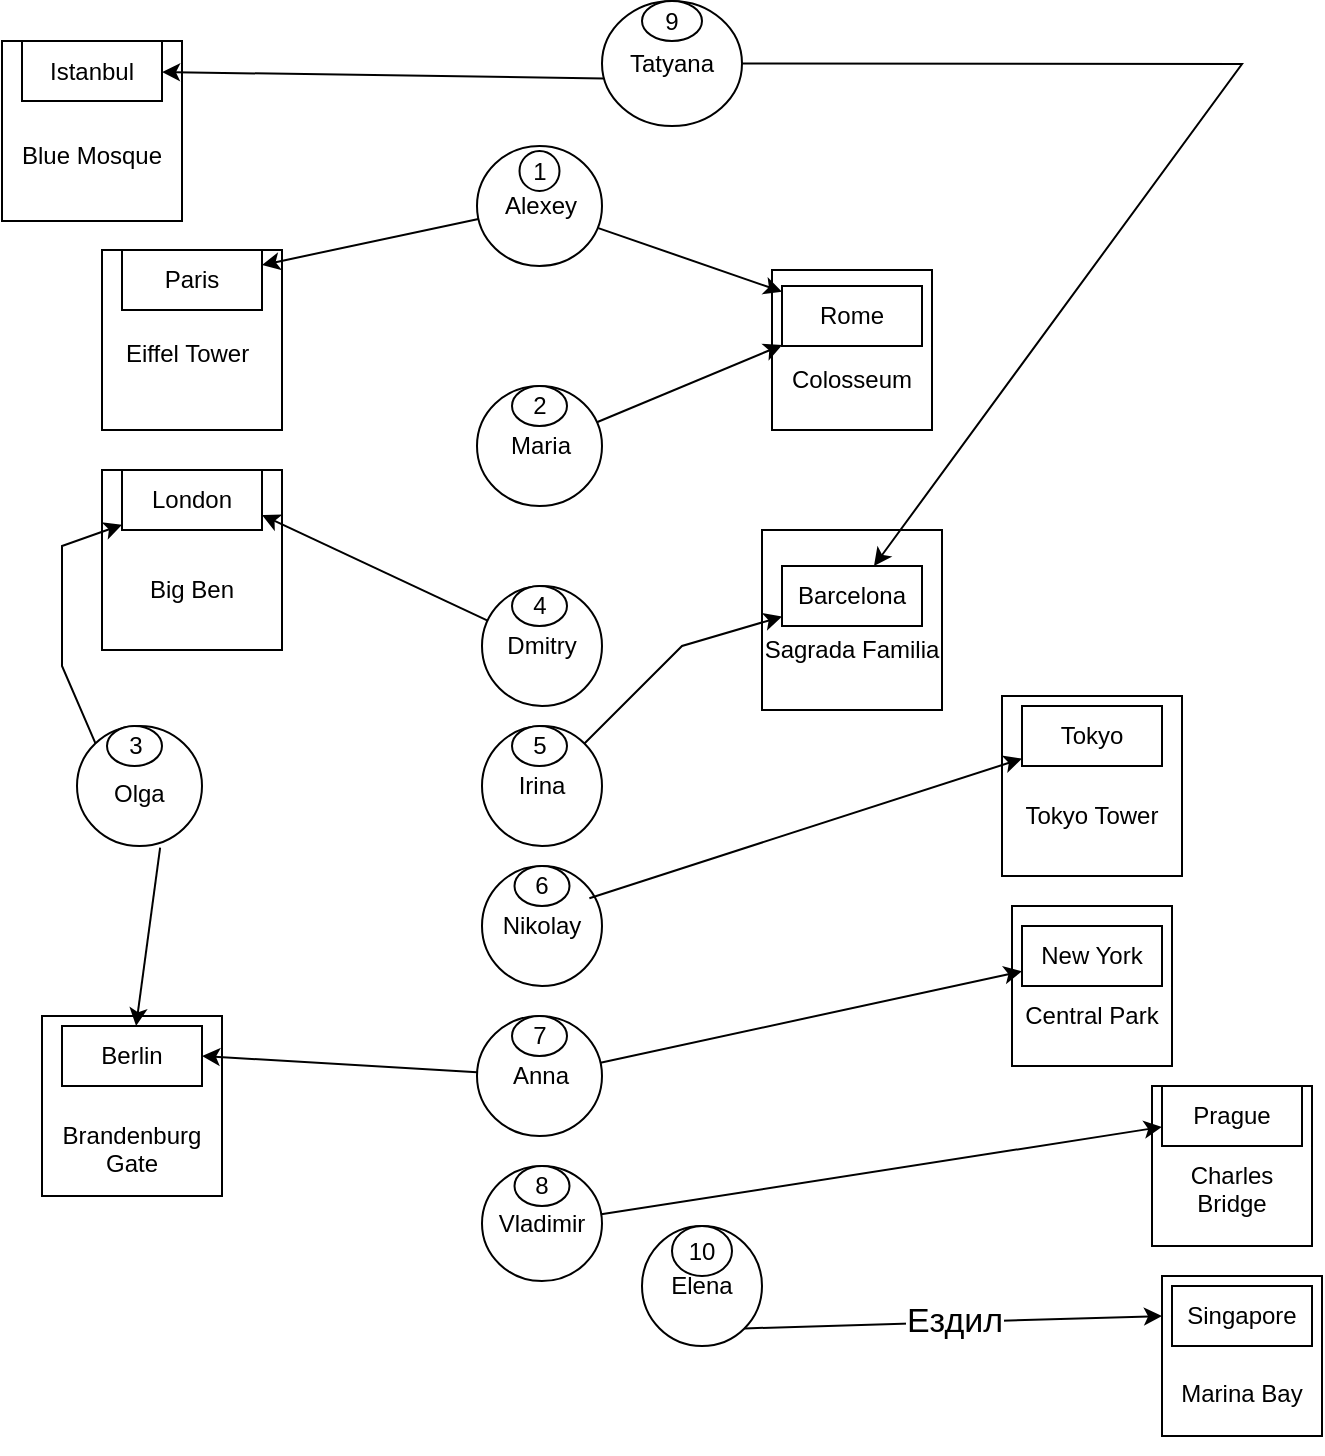 <mxfile version="27.0.3" pages="3">
  <diagram name="Page-1" id="YjDvltkIXQFisy3OW6C6">
    <mxGraphModel grid="1" page="1" gridSize="10" guides="1" tooltips="1" connect="1" arrows="1" fold="1" pageScale="1" pageWidth="850" pageHeight="1100" math="0" shadow="0">
      <root>
        <mxCell id="0" />
        <mxCell id="1" parent="0" />
        <mxCell id="npvgw_-VCAI4hvrCgNEz-1" value="Alexey" style="ellipse;whiteSpace=wrap;html=1;" vertex="1" parent="1">
          <mxGeometry x="-32.5" y="20" width="62.5" height="60" as="geometry" />
        </mxCell>
        <mxCell id="npvgw_-VCAI4hvrCgNEz-6" value="1" style="ellipse;whiteSpace=wrap;html=1;" vertex="1" parent="1">
          <mxGeometry x="-11.25" y="22.5" width="20" height="20" as="geometry" />
        </mxCell>
        <mxCell id="JZPgeJ5lTztICzUdU8bW-1" value="Maria" style="ellipse;whiteSpace=wrap;html=1;" vertex="1" parent="1">
          <mxGeometry x="-32.5" y="140" width="62.5" height="60" as="geometry" />
        </mxCell>
        <mxCell id="JZPgeJ5lTztICzUdU8bW-2" value="" style="ellipse;whiteSpace=wrap;html=1;" vertex="1" parent="1">
          <mxGeometry x="-232.5" y="310" width="62.5" height="60" as="geometry" />
        </mxCell>
        <mxCell id="JZPgeJ5lTztICzUdU8bW-3" value="Dmitry" style="ellipse;whiteSpace=wrap;html=1;" vertex="1" parent="1">
          <mxGeometry x="-30" y="240" width="60" height="60" as="geometry" />
        </mxCell>
        <mxCell id="JZPgeJ5lTztICzUdU8bW-4" value="Irina" style="ellipse;whiteSpace=wrap;html=1;" vertex="1" parent="1">
          <mxGeometry x="-30" y="310" width="60" height="60" as="geometry" />
        </mxCell>
        <mxCell id="JZPgeJ5lTztICzUdU8bW-9" value="Elena" style="ellipse;whiteSpace=wrap;html=1;" vertex="1" parent="1">
          <mxGeometry x="50" y="560" width="60" height="60" as="geometry" />
        </mxCell>
        <mxCell id="JZPgeJ5lTztICzUdU8bW-11" value="Vladimir" style="ellipse;whiteSpace=wrap;html=1;" vertex="1" parent="1">
          <mxGeometry x="-30" y="530" width="60" height="57.5" as="geometry" />
        </mxCell>
        <mxCell id="JZPgeJ5lTztICzUdU8bW-12" value="Anna" style="ellipse;whiteSpace=wrap;html=1;" vertex="1" parent="1">
          <mxGeometry x="-32.5" y="455" width="62.5" height="60" as="geometry" />
        </mxCell>
        <mxCell id="JZPgeJ5lTztICzUdU8bW-13" value="Nikolay" style="ellipse;whiteSpace=wrap;html=1;" vertex="1" parent="1">
          <mxGeometry x="-30" y="380" width="60" height="60" as="geometry" />
        </mxCell>
        <mxCell id="JZPgeJ5lTztICzUdU8bW-15" value="2" style="ellipse;whiteSpace=wrap;html=1;" vertex="1" parent="1">
          <mxGeometry x="-15" y="140" width="27.5" height="20" as="geometry" />
        </mxCell>
        <mxCell id="JZPgeJ5lTztICzUdU8bW-16" value="6" style="ellipse;whiteSpace=wrap;html=1;" vertex="1" parent="1">
          <mxGeometry x="-13.75" y="380" width="27.5" height="20" as="geometry" />
        </mxCell>
        <mxCell id="JZPgeJ5lTztICzUdU8bW-17" value="5" style="ellipse;whiteSpace=wrap;html=1;" vertex="1" parent="1">
          <mxGeometry x="-15" y="310" width="27.5" height="20" as="geometry" />
        </mxCell>
        <mxCell id="JZPgeJ5lTztICzUdU8bW-18" value="4" style="ellipse;whiteSpace=wrap;html=1;" vertex="1" parent="1">
          <mxGeometry x="-15" y="240" width="27.5" height="20" as="geometry" />
        </mxCell>
        <mxCell id="JZPgeJ5lTztICzUdU8bW-19" value="3" style="ellipse;whiteSpace=wrap;html=1;" vertex="1" parent="1">
          <mxGeometry x="-217.5" y="310" width="27.5" height="20" as="geometry" />
        </mxCell>
        <mxCell id="JZPgeJ5lTztICzUdU8bW-20" value="10" style="ellipse;whiteSpace=wrap;html=1;" vertex="1" parent="1">
          <mxGeometry x="65" y="560" width="30" height="25" as="geometry" />
        </mxCell>
        <mxCell id="JZPgeJ5lTztICzUdU8bW-22" value="8" style="ellipse;whiteSpace=wrap;html=1;" vertex="1" parent="1">
          <mxGeometry x="-13.75" y="530" width="27.5" height="20" as="geometry" />
        </mxCell>
        <mxCell id="JZPgeJ5lTztICzUdU8bW-23" value="7" style="ellipse;whiteSpace=wrap;html=1;" vertex="1" parent="1">
          <mxGeometry x="-15" y="455" width="27.5" height="20" as="geometry" />
        </mxCell>
        <mxCell id="JZPgeJ5lTztICzUdU8bW-25" value="Olga" style="text;whiteSpace=wrap;" vertex="1" parent="1">
          <mxGeometry x="-216" y="330" width="60" height="40" as="geometry" />
        </mxCell>
        <mxCell id="JZPgeJ5lTztICzUdU8bW-26" value="" style="whiteSpace=wrap;html=1;aspect=fixed;" vertex="1" parent="1">
          <mxGeometry x="-220" y="72" width="90" height="90" as="geometry" />
        </mxCell>
        <mxCell id="JZPgeJ5lTztICzUdU8bW-27" value="&lt;br&gt;&lt;br&gt;&lt;div&gt;&lt;br&gt;&lt;/div&gt;&lt;div&gt;Tokyo Tower&lt;br&gt;&lt;br&gt;&lt;/div&gt;" style="whiteSpace=wrap;html=1;aspect=fixed;" vertex="1" parent="1">
          <mxGeometry x="230" y="295" width="90" height="90" as="geometry" />
        </mxCell>
        <mxCell id="JZPgeJ5lTztICzUdU8bW-28" value="&lt;br&gt;&lt;br&gt;&lt;div&gt;&lt;br&gt;&lt;/div&gt;&lt;div&gt;Central Park&lt;br&gt;&lt;br&gt;&lt;/div&gt;" style="whiteSpace=wrap;html=1;aspect=fixed;" vertex="1" parent="1">
          <mxGeometry x="235" y="400" width="80" height="80" as="geometry" />
        </mxCell>
        <mxCell id="JZPgeJ5lTztICzUdU8bW-29" value="&lt;div&gt;&lt;br&gt;&lt;/div&gt;&lt;div&gt;&lt;br&gt;&lt;/div&gt;Colosseum" style="whiteSpace=wrap;html=1;aspect=fixed;" vertex="1" parent="1">
          <mxGeometry x="115" y="82" width="80" height="80" as="geometry" />
        </mxCell>
        <mxCell id="JZPgeJ5lTztICzUdU8bW-30" value="&lt;br&gt;&lt;table&gt;&lt;tbody&gt;&lt;tr&gt;&lt;td data-end=&quot;1013&quot; data-start=&quot;988&quot; data-col-size=&quot;sm&quot;&gt;&lt;br&gt;&lt;br&gt;Charles Bridge&lt;/td&gt;&lt;/tr&gt;&lt;/tbody&gt;&lt;/table&gt;&lt;table&gt;&lt;tbody&gt;&lt;tr&gt;&lt;td data-end=&quot;1038&quot; data-start=&quot;1013&quot; data-col-size=&quot;sm&quot;&gt;&lt;/td&gt;&lt;/tr&gt;&lt;/tbody&gt;&lt;/table&gt;&lt;div&gt;&lt;br&gt;&lt;/div&gt;" style="whiteSpace=wrap;html=1;aspect=fixed;" vertex="1" parent="1">
          <mxGeometry x="305" y="490" width="80" height="80" as="geometry" />
        </mxCell>
        <mxCell id="JZPgeJ5lTztICzUdU8bW-31" value="&lt;div&gt;&lt;br&gt;&lt;/div&gt;&lt;div&gt;&lt;br&gt;&lt;/div&gt;&lt;div&gt;&lt;br&gt;&lt;/div&gt;Brandenburg Gate" style="whiteSpace=wrap;html=1;aspect=fixed;" vertex="1" parent="1">
          <mxGeometry x="-250" y="455" width="90" height="90" as="geometry" />
        </mxCell>
        <mxCell id="JZPgeJ5lTztICzUdU8bW-32" value="&lt;br&gt;&lt;table&gt;&lt;tbody&gt;&lt;tr&gt;&lt;td data-end=&quot;1109&quot; data-start=&quot;1084&quot; data-col-size=&quot;sm&quot;&gt;&lt;br&gt;&lt;br&gt;Blue Mosque&lt;/td&gt;&lt;/tr&gt;&lt;/tbody&gt;&lt;/table&gt;&lt;table&gt;&lt;tbody&gt;&lt;tr&gt;&lt;td data-end=&quot;1134&quot; data-start=&quot;1109&quot; data-col-size=&quot;sm&quot;&gt;&lt;/td&gt;&lt;/tr&gt;&lt;/tbody&gt;&lt;/table&gt;&lt;div&gt;&lt;br&gt;&lt;/div&gt;" style="whiteSpace=wrap;html=1;aspect=fixed;" vertex="1" parent="1">
          <mxGeometry x="-270" y="-32.5" width="90" height="90" as="geometry" />
        </mxCell>
        <mxCell id="JZPgeJ5lTztICzUdU8bW-33" value="&lt;div&gt;&lt;br&gt;&lt;/div&gt;&lt;div&gt;&lt;span style=&quot;background-color: transparent; color: light-dark(rgb(0, 0, 0), rgb(255, 255, 255));&quot;&gt;&lt;br&gt;&lt;/span&gt;&lt;/div&gt;&lt;div&gt;&lt;span style=&quot;background-color: transparent; color: light-dark(rgb(0, 0, 0), rgb(255, 255, 255));&quot;&gt;Big Ben&lt;/span&gt;&lt;/div&gt;" style="whiteSpace=wrap;html=1;aspect=fixed;" vertex="1" parent="1">
          <mxGeometry x="-220" y="182" width="90" height="90" as="geometry" />
        </mxCell>
        <mxCell id="JZPgeJ5lTztICzUdU8bW-34" value="&lt;br&gt;&lt;table&gt;&lt;tbody&gt;&lt;tr&gt;&lt;td data-end=&quot;1205&quot; data-start=&quot;1180&quot; data-col-size=&quot;sm&quot;&gt;&lt;br&gt;&lt;br&gt;&lt;br&gt;Marina Bay&lt;/td&gt;&lt;/tr&gt;&lt;/tbody&gt;&lt;/table&gt;&lt;table&gt;&lt;tbody&gt;&lt;tr&gt;&lt;td data-end=&quot;1230&quot; data-start=&quot;1205&quot; data-col-size=&quot;sm&quot;&gt;&lt;/td&gt;&lt;/tr&gt;&lt;/tbody&gt;&lt;/table&gt;&lt;div&gt;&lt;br/&gt;&lt;/div&gt;" style="whiteSpace=wrap;html=1;aspect=fixed;" vertex="1" parent="1">
          <mxGeometry x="310" y="585" width="80" height="80" as="geometry" />
        </mxCell>
        <mxCell id="JZPgeJ5lTztICzUdU8bW-35" value="&lt;div&gt;&lt;br&gt;&lt;/div&gt;&lt;div&gt;&lt;br&gt;&lt;/div&gt;Sagrada Familia" style="whiteSpace=wrap;html=1;aspect=fixed;" vertex="1" parent="1">
          <mxGeometry x="110" y="212" width="90" height="90" as="geometry" />
        </mxCell>
        <mxCell id="JZPgeJ5lTztICzUdU8bW-38" value="Paris" style="rounded=0;whiteSpace=wrap;html=1;" vertex="1" parent="1">
          <mxGeometry x="-210" y="72" width="70" height="30" as="geometry" />
        </mxCell>
        <mxCell id="JZPgeJ5lTztICzUdU8bW-39" value="Singapore" style="rounded=0;whiteSpace=wrap;html=1;" vertex="1" parent="1">
          <mxGeometry x="315" y="590" width="70" height="30" as="geometry" />
        </mxCell>
        <mxCell id="JZPgeJ5lTztICzUdU8bW-40" value="Istanbul" style="rounded=0;whiteSpace=wrap;html=1;" vertex="1" parent="1">
          <mxGeometry x="-260" y="-32.5" width="70" height="30" as="geometry" />
        </mxCell>
        <mxCell id="JZPgeJ5lTztICzUdU8bW-41" value="Prague" style="rounded=0;whiteSpace=wrap;html=1;" vertex="1" parent="1">
          <mxGeometry x="310" y="490" width="70" height="30" as="geometry" />
        </mxCell>
        <mxCell id="JZPgeJ5lTztICzUdU8bW-42" value="New York" style="rounded=0;whiteSpace=wrap;html=1;" vertex="1" parent="1">
          <mxGeometry x="240" y="410" width="70" height="30" as="geometry" />
        </mxCell>
        <mxCell id="JZPgeJ5lTztICzUdU8bW-43" value="Tokyo" style="rounded=0;whiteSpace=wrap;html=1;" vertex="1" parent="1">
          <mxGeometry x="240" y="300" width="70" height="30" as="geometry" />
        </mxCell>
        <mxCell id="JZPgeJ5lTztICzUdU8bW-44" value="Barcelona" style="rounded=0;whiteSpace=wrap;html=1;" vertex="1" parent="1">
          <mxGeometry x="120" y="230" width="70" height="30" as="geometry" />
        </mxCell>
        <mxCell id="JZPgeJ5lTztICzUdU8bW-45" value="London" style="rounded=0;whiteSpace=wrap;html=1;" vertex="1" parent="1">
          <mxGeometry x="-210" y="182" width="70" height="30" as="geometry" />
        </mxCell>
        <mxCell id="JZPgeJ5lTztICzUdU8bW-46" value="Berlin" style="rounded=0;whiteSpace=wrap;html=1;" vertex="1" parent="1">
          <mxGeometry x="-240" y="460" width="70" height="30" as="geometry" />
        </mxCell>
        <mxCell id="JZPgeJ5lTztICzUdU8bW-47" value="Rome" style="rounded=0;whiteSpace=wrap;html=1;" vertex="1" parent="1">
          <mxGeometry x="120" y="90" width="70" height="30" as="geometry" />
        </mxCell>
        <mxCell id="JZPgeJ5lTztICzUdU8bW-48" value="Eiffel Tower" style="text;whiteSpace=wrap;" vertex="1" parent="1">
          <mxGeometry x="-210" y="110" width="100" height="40" as="geometry" />
        </mxCell>
        <mxCell id="JZPgeJ5lTztICzUdU8bW-49" value="" style="endArrow=classic;html=1;rounded=0;" edge="1" parent="1" source="npvgw_-VCAI4hvrCgNEz-1" target="JZPgeJ5lTztICzUdU8bW-38">
          <mxGeometry width="50" height="50" relative="1" as="geometry">
            <mxPoint x="400" y="320" as="sourcePoint" />
            <mxPoint x="450" y="270" as="targetPoint" />
          </mxGeometry>
        </mxCell>
        <mxCell id="JZPgeJ5lTztICzUdU8bW-50" value="" style="endArrow=classic;html=1;rounded=0;" edge="1" parent="1" source="JZPgeJ5lTztICzUdU8bW-1" target="JZPgeJ5lTztICzUdU8bW-47">
          <mxGeometry width="50" height="50" relative="1" as="geometry">
            <mxPoint x="400" y="320" as="sourcePoint" />
            <mxPoint x="450" y="270" as="targetPoint" />
          </mxGeometry>
        </mxCell>
        <mxCell id="JZPgeJ5lTztICzUdU8bW-51" value="" style="endArrow=classic;html=1;rounded=0;exitX=0.665;exitY=1.013;exitDx=0;exitDy=0;exitPerimeter=0;" edge="1" parent="1" source="JZPgeJ5lTztICzUdU8bW-2" target="JZPgeJ5lTztICzUdU8bW-46">
          <mxGeometry width="50" height="50" relative="1" as="geometry">
            <mxPoint x="400" y="320" as="sourcePoint" />
            <mxPoint x="450" y="270" as="targetPoint" />
          </mxGeometry>
        </mxCell>
        <mxCell id="JZPgeJ5lTztICzUdU8bW-52" value="" style="endArrow=classic;html=1;rounded=0;entryX=1;entryY=0.75;entryDx=0;entryDy=0;" edge="1" parent="1" source="JZPgeJ5lTztICzUdU8bW-3" target="JZPgeJ5lTztICzUdU8bW-45">
          <mxGeometry width="50" height="50" relative="1" as="geometry">
            <mxPoint x="400" y="220" as="sourcePoint" />
            <mxPoint x="-120" y="280" as="targetPoint" />
            <Array as="points" />
          </mxGeometry>
        </mxCell>
        <mxCell id="JZPgeJ5lTztICzUdU8bW-53" value="" style="endArrow=classic;html=1;rounded=0;" edge="1" parent="1" source="JZPgeJ5lTztICzUdU8bW-10" target="JZPgeJ5lTztICzUdU8bW-44">
          <mxGeometry width="50" height="50" relative="1" as="geometry">
            <mxPoint x="400" y="220" as="sourcePoint" />
            <mxPoint x="450" y="170" as="targetPoint" />
            <Array as="points">
              <mxPoint x="350" y="-21" />
            </Array>
          </mxGeometry>
        </mxCell>
        <mxCell id="JZPgeJ5lTztICzUdU8bW-54" value="" style="endArrow=classic;html=1;rounded=0;exitX=0.895;exitY=0.269;exitDx=0;exitDy=0;exitPerimeter=0;" edge="1" parent="1" source="JZPgeJ5lTztICzUdU8bW-13" target="JZPgeJ5lTztICzUdU8bW-43">
          <mxGeometry width="50" height="50" relative="1" as="geometry">
            <mxPoint x="400" y="300" as="sourcePoint" />
            <mxPoint x="450" y="250" as="targetPoint" />
          </mxGeometry>
        </mxCell>
        <mxCell id="JZPgeJ5lTztICzUdU8bW-55" value="" style="endArrow=classic;html=1;rounded=0;" edge="1" parent="1" source="JZPgeJ5lTztICzUdU8bW-12" target="JZPgeJ5lTztICzUdU8bW-42">
          <mxGeometry width="50" height="50" relative="1" as="geometry">
            <mxPoint x="400" y="300" as="sourcePoint" />
            <mxPoint x="450" y="250" as="targetPoint" />
          </mxGeometry>
        </mxCell>
        <mxCell id="JZPgeJ5lTztICzUdU8bW-56" value="" style="endArrow=classic;html=1;rounded=0;" edge="1" parent="1" source="JZPgeJ5lTztICzUdU8bW-11" target="JZPgeJ5lTztICzUdU8bW-41">
          <mxGeometry width="50" height="50" relative="1" as="geometry">
            <mxPoint x="400" y="300" as="sourcePoint" />
            <mxPoint x="450" y="250" as="targetPoint" />
          </mxGeometry>
        </mxCell>
        <mxCell id="JZPgeJ5lTztICzUdU8bW-57" value="" style="endArrow=classic;html=1;rounded=0;exitX=0.014;exitY=0.62;exitDx=0;exitDy=0;exitPerimeter=0;" edge="1" parent="1" source="JZPgeJ5lTztICzUdU8bW-10" target="JZPgeJ5lTztICzUdU8bW-40">
          <mxGeometry width="50" height="50" relative="1" as="geometry">
            <mxPoint x="123.75" y="-10" as="sourcePoint" />
            <mxPoint x="450" y="250" as="targetPoint" />
          </mxGeometry>
        </mxCell>
        <mxCell id="JZPgeJ5lTztICzUdU8bW-59" value="&lt;font style=&quot;font-size: 17px;&quot;&gt;Ездил&lt;/font&gt;" style="endArrow=classic;html=1;rounded=0;exitX=1;exitY=1;exitDx=0;exitDy=0;entryX=0;entryY=0.25;entryDx=0;entryDy=0;" edge="1" parent="1" source="JZPgeJ5lTztICzUdU8bW-9" target="JZPgeJ5lTztICzUdU8bW-34">
          <mxGeometry width="50" height="50" relative="1" as="geometry">
            <mxPoint x="400" y="300" as="sourcePoint" />
            <mxPoint x="450" y="250" as="targetPoint" />
          </mxGeometry>
        </mxCell>
        <mxCell id="JZPgeJ5lTztICzUdU8bW-60" value="" style="endArrow=classic;html=1;rounded=0;exitX=0.971;exitY=0.684;exitDx=0;exitDy=0;exitPerimeter=0;" edge="1" parent="1" source="npvgw_-VCAI4hvrCgNEz-1" target="JZPgeJ5lTztICzUdU8bW-47">
          <mxGeometry width="50" height="50" relative="1" as="geometry">
            <mxPoint x="400" y="300" as="sourcePoint" />
            <mxPoint x="450" y="250" as="targetPoint" />
          </mxGeometry>
        </mxCell>
        <mxCell id="JZPgeJ5lTztICzUdU8bW-62" value="" style="endArrow=classic;html=1;rounded=0;entryX=1;entryY=0.5;entryDx=0;entryDy=0;" edge="1" parent="1" source="JZPgeJ5lTztICzUdU8bW-12" target="JZPgeJ5lTztICzUdU8bW-46">
          <mxGeometry width="50" height="50" relative="1" as="geometry">
            <mxPoint x="400" y="300" as="sourcePoint" />
            <mxPoint x="450" y="250" as="targetPoint" />
          </mxGeometry>
        </mxCell>
        <mxCell id="JZPgeJ5lTztICzUdU8bW-66" value="" style="endArrow=classic;html=1;rounded=0;" edge="1" parent="1" source="JZPgeJ5lTztICzUdU8bW-4" target="JZPgeJ5lTztICzUdU8bW-44">
          <mxGeometry width="50" height="50" relative="1" as="geometry">
            <mxPoint x="29" y="333" as="sourcePoint" />
            <mxPoint x="610" y="193" as="targetPoint" />
            <Array as="points">
              <mxPoint x="70" y="270" />
            </Array>
          </mxGeometry>
        </mxCell>
        <mxCell id="JZPgeJ5lTztICzUdU8bW-10" value="Tatyana" style="ellipse;whiteSpace=wrap;html=1;" vertex="1" parent="1">
          <mxGeometry x="30" y="-52.5" width="70" height="62.5" as="geometry" />
        </mxCell>
        <mxCell id="JZPgeJ5lTztICzUdU8bW-71" value="9" style="ellipse;whiteSpace=wrap;html=1;" vertex="1" parent="1">
          <mxGeometry x="50" y="-52.5" width="30" height="20" as="geometry" />
        </mxCell>
        <mxCell id="JZPgeJ5lTztICzUdU8bW-80" value="" style="endArrow=classic;html=1;rounded=0;exitX=0;exitY=0;exitDx=0;exitDy=0;" edge="1" parent="1" source="JZPgeJ5lTztICzUdU8bW-2" target="JZPgeJ5lTztICzUdU8bW-45">
          <mxGeometry width="50" height="50" relative="1" as="geometry">
            <mxPoint x="260" y="360" as="sourcePoint" />
            <mxPoint x="310" y="310" as="targetPoint" />
            <Array as="points">
              <mxPoint x="-240" y="280" />
              <mxPoint x="-240" y="220" />
            </Array>
          </mxGeometry>
        </mxCell>
      </root>
    </mxGraphModel>
  </diagram>
  <diagram id="M0M_cz2K9RqMs2FWOYUO" name="Page-2">
    <mxGraphModel grid="1" page="1" gridSize="10" guides="1" tooltips="1" connect="1" arrows="1" fold="1" pageScale="1" pageWidth="850" pageHeight="1100" math="0" shadow="0">
      <root>
        <mxCell id="0" />
        <mxCell id="1" parent="0" />
        <mxCell id="4yb-reOuxq-kaRZ4_NC0-1" value="Alexey" style="ellipse;whiteSpace=wrap;html=1;" vertex="1" parent="1">
          <mxGeometry x="-32.5" y="20" width="62.5" height="60" as="geometry" />
        </mxCell>
        <mxCell id="hXa79QpN2mGD5HV2f6ut-1" value="Maria" style="ellipse;whiteSpace=wrap;html=1;" vertex="1" parent="1">
          <mxGeometry x="-32.5" y="110" width="62.5" height="60" as="geometry" />
        </mxCell>
        <mxCell id="9KRCWY5hca9qwSn7s8ik-1" value="Olga" style="ellipse;whiteSpace=wrap;html=1;" vertex="1" parent="1">
          <mxGeometry x="-31.25" y="200" width="62.5" height="60" as="geometry" />
        </mxCell>
        <mxCell id="pycQI5vbX-t0Y3N0XsJb-1" value="Dmitry" style="ellipse;whiteSpace=wrap;html=1;" vertex="1" parent="1">
          <mxGeometry x="310" y="20" width="60" height="60" as="geometry" />
        </mxCell>
        <mxCell id="gPOI0HnrSYJd1aBIEbJo-1" value="Irina" style="ellipse;whiteSpace=wrap;html=1;" vertex="1" parent="1">
          <mxGeometry x="-31.25" y="290" width="60" height="60" as="geometry" />
        </mxCell>
        <mxCell id="jloh1KleF4-HEDlTiNGa-1" value="Nikolay" style="ellipse;whiteSpace=wrap;html=1;" vertex="1" parent="1">
          <mxGeometry x="310" y="190" width="60" height="60" as="geometry" />
        </mxCell>
        <mxCell id="SN3cH42ky4RF8XQ6r1n9-1" value="Anna" style="ellipse;whiteSpace=wrap;html=1;" vertex="1" parent="1">
          <mxGeometry x="312.5" y="110" width="60" height="60" as="geometry" />
        </mxCell>
        <mxCell id="fMxS-Q1SGFMT8HAS6lMn-1" value="Vladimir" style="ellipse;whiteSpace=wrap;html=1;" vertex="1" parent="1">
          <mxGeometry x="310" y="292.5" width="60" height="57.5" as="geometry" />
        </mxCell>
        <mxCell id="ykgVz5rbuSVSKLM5_y5_-1" value="Tatyana" style="ellipse;whiteSpace=wrap;html=1;" vertex="1" parent="1">
          <mxGeometry x="-30" y="410" width="60" height="60" as="geometry" />
        </mxCell>
        <mxCell id="WT7WrlCEaxjsnHnsbEZC-1" value="Elena" style="ellipse;whiteSpace=wrap;html=1;" vertex="1" parent="1">
          <mxGeometry x="312.5" y="410" width="60" height="60" as="geometry" />
        </mxCell>
        <mxCell id="WT7WrlCEaxjsnHnsbEZC-5" value="" style="endArrow=classic;startArrow=classic;html=1;rounded=0;exitX=0.5;exitY=0;exitDx=0;exitDy=0;" edge="1" parent="1" source="hXa79QpN2mGD5HV2f6ut-1" target="4yb-reOuxq-kaRZ4_NC0-1">
          <mxGeometry width="50" height="50" relative="1" as="geometry">
            <mxPoint x="260" y="280" as="sourcePoint" />
            <mxPoint x="310" y="230" as="targetPoint" />
          </mxGeometry>
        </mxCell>
        <mxCell id="WT7WrlCEaxjsnHnsbEZC-7" value="" style="endArrow=classic;startArrow=classic;html=1;rounded=0;exitX=0.5;exitY=0;exitDx=0;exitDy=0;" edge="1" parent="1" source="gPOI0HnrSYJd1aBIEbJo-1" target="9KRCWY5hca9qwSn7s8ik-1">
          <mxGeometry width="50" height="50" relative="1" as="geometry">
            <mxPoint x="260" y="280" as="sourcePoint" />
            <mxPoint x="310" y="230" as="targetPoint" />
          </mxGeometry>
        </mxCell>
        <mxCell id="WT7WrlCEaxjsnHnsbEZC-8" value="" style="endArrow=classic;startArrow=classic;html=1;rounded=0;exitX=0.5;exitY=1;exitDx=0;exitDy=0;" edge="1" parent="1" source="pycQI5vbX-t0Y3N0XsJb-1">
          <mxGeometry width="50" height="50" relative="1" as="geometry">
            <mxPoint x="260" y="280" as="sourcePoint" />
            <mxPoint x="340" y="115" as="targetPoint" />
          </mxGeometry>
        </mxCell>
        <mxCell id="WT7WrlCEaxjsnHnsbEZC-9" value="" style="endArrow=classic;startArrow=classic;html=1;rounded=0;exitX=0.5;exitY=0;exitDx=0;exitDy=0;entryX=0.5;entryY=1;entryDx=0;entryDy=0;" edge="1" parent="1" source="fMxS-Q1SGFMT8HAS6lMn-1" target="jloh1KleF4-HEDlTiNGa-1">
          <mxGeometry width="50" height="50" relative="1" as="geometry">
            <mxPoint x="260" y="280" as="sourcePoint" />
            <mxPoint x="310" y="230" as="targetPoint" />
          </mxGeometry>
        </mxCell>
        <mxCell id="WT7WrlCEaxjsnHnsbEZC-10" value="" style="endArrow=classic;startArrow=classic;html=1;rounded=0;exitX=1;exitY=0.5;exitDx=0;exitDy=0;entryX=0;entryY=0.5;entryDx=0;entryDy=0;" edge="1" parent="1" source="ykgVz5rbuSVSKLM5_y5_-1" target="WT7WrlCEaxjsnHnsbEZC-1">
          <mxGeometry width="50" height="50" relative="1" as="geometry">
            <mxPoint x="260" y="280" as="sourcePoint" />
            <mxPoint x="310" y="230" as="targetPoint" />
          </mxGeometry>
        </mxCell>
        <mxCell id="WT7WrlCEaxjsnHnsbEZC-11" value="" style="endArrow=classic;startArrow=classic;html=1;rounded=0;exitX=0.5;exitY=0;exitDx=0;exitDy=0;entryX=0.5;entryY=1;entryDx=0;entryDy=0;" edge="1" parent="1" source="9KRCWY5hca9qwSn7s8ik-1" target="hXa79QpN2mGD5HV2f6ut-1">
          <mxGeometry width="50" height="50" relative="1" as="geometry">
            <mxPoint x="260" y="290" as="sourcePoint" />
            <mxPoint x="310" y="240" as="targetPoint" />
          </mxGeometry>
        </mxCell>
        <mxCell id="WT7WrlCEaxjsnHnsbEZC-12" value="" style="endArrow=classic;startArrow=classic;html=1;rounded=0;entryX=0.5;entryY=1;entryDx=0;entryDy=0;exitX=0.5;exitY=0;exitDx=0;exitDy=0;" edge="1" parent="1" source="WT7WrlCEaxjsnHnsbEZC-1" target="SN3cH42ky4RF8XQ6r1n9-1">
          <mxGeometry width="50" height="50" relative="1" as="geometry">
            <mxPoint x="260" y="290" as="sourcePoint" />
            <mxPoint x="310" y="240" as="targetPoint" />
            <Array as="points">
              <mxPoint x="420" y="360" />
              <mxPoint x="450" y="290" />
              <mxPoint x="430" y="220" />
            </Array>
          </mxGeometry>
        </mxCell>
        <mxCell id="WT7WrlCEaxjsnHnsbEZC-13" value="" style="endArrow=classic;startArrow=classic;html=1;rounded=0;exitX=1;exitY=0.5;exitDx=0;exitDy=0;entryX=0;entryY=0.5;entryDx=0;entryDy=0;" edge="1" parent="1" source="4yb-reOuxq-kaRZ4_NC0-1" target="pycQI5vbX-t0Y3N0XsJb-1">
          <mxGeometry width="50" height="50" relative="1" as="geometry">
            <mxPoint x="260" y="290" as="sourcePoint" />
            <mxPoint x="310" y="240" as="targetPoint" />
          </mxGeometry>
        </mxCell>
        <mxCell id="WT7WrlCEaxjsnHnsbEZC-15" value="&lt;font style=&quot;font-size: 13px;&quot;&gt;Путешествовали вместе&lt;/font&gt;" style="edgeLabel;html=1;align=center;verticalAlign=middle;resizable=0;points=[];" vertex="1" connectable="0" parent="WT7WrlCEaxjsnHnsbEZC-13">
          <mxGeometry x="-0.231" y="-3" relative="1" as="geometry">
            <mxPoint as="offset" />
          </mxGeometry>
        </mxCell>
        <mxCell id="WT7WrlCEaxjsnHnsbEZC-14" value="" style="endArrow=classic;startArrow=classic;html=1;rounded=0;exitX=0.5;exitY=0;exitDx=0;exitDy=0;entryX=0.5;entryY=1;entryDx=0;entryDy=0;" edge="1" parent="1" source="ykgVz5rbuSVSKLM5_y5_-1" target="gPOI0HnrSYJd1aBIEbJo-1">
          <mxGeometry width="50" height="50" relative="1" as="geometry">
            <mxPoint x="260" y="290" as="sourcePoint" />
            <mxPoint x="310" y="240" as="targetPoint" />
          </mxGeometry>
        </mxCell>
        <mxCell id="HDb-Vg-iGs2hz3IDV7N5-1" value="1" style="ellipse;whiteSpace=wrap;html=1;" vertex="1" parent="1">
          <mxGeometry x="-11.25" y="20" width="20" height="20" as="geometry" />
        </mxCell>
        <mxCell id="HDb-Vg-iGs2hz3IDV7N5-2" value="2" style="ellipse;whiteSpace=wrap;html=1;" vertex="1" parent="1">
          <mxGeometry x="-11.25" y="110" width="20" height="20" as="geometry" />
        </mxCell>
        <mxCell id="2AaEB4W5Zgd1GYysX_r5-1" value="3" style="ellipse;whiteSpace=wrap;html=1;" vertex="1" parent="1">
          <mxGeometry x="-11.25" y="200" width="20" height="20" as="geometry" />
        </mxCell>
        <mxCell id="rpdnemZHm8BxuR-Rcmgp-1" value="4" style="ellipse;whiteSpace=wrap;html=1;" vertex="1" parent="1">
          <mxGeometry x="330" y="20" width="20" height="20" as="geometry" />
        </mxCell>
        <mxCell id="_oxmVFzLZx9PYYQxH6Gy-1" value="5" style="ellipse;whiteSpace=wrap;html=1;" vertex="1" parent="1">
          <mxGeometry x="-10" y="290" width="20" height="20" as="geometry" />
        </mxCell>
        <mxCell id="6LWECfrviqlHVH_TFSwe-1" value="6" style="ellipse;whiteSpace=wrap;html=1;" vertex="1" parent="1">
          <mxGeometry x="330" y="190" width="20" height="20" as="geometry" />
        </mxCell>
        <mxCell id="AOQJvRX1ryNQdFt15Dts-1" value="7" style="ellipse;whiteSpace=wrap;html=1;" vertex="1" parent="1">
          <mxGeometry x="332.5" y="110" width="20" height="20" as="geometry" />
        </mxCell>
        <mxCell id="P-PIm4IO_XnkWaJ_1AJk-1" value="8" style="ellipse;whiteSpace=wrap;html=1;" vertex="1" parent="1">
          <mxGeometry x="330" y="290" width="20" height="20" as="geometry" />
        </mxCell>
        <mxCell id="P-PIm4IO_XnkWaJ_1AJk-2" value="9" style="ellipse;whiteSpace=wrap;html=1;" vertex="1" parent="1">
          <mxGeometry x="-10" y="410" width="20" height="20" as="geometry" />
        </mxCell>
        <mxCell id="TTfI7oIJE2Ya0Pt2Xh-P-1" value="10" style="ellipse;whiteSpace=wrap;html=1;" vertex="1" parent="1">
          <mxGeometry x="330" y="410" width="20" height="20" as="geometry" />
        </mxCell>
      </root>
    </mxGraphModel>
  </diagram>
  <diagram id="1zcBZH4NzhMloGjcALga" name="Page-3">
    <mxGraphModel grid="1" page="1" gridSize="10" guides="1" tooltips="1" connect="1" arrows="1" fold="1" pageScale="1" pageWidth="850" pageHeight="1100" math="0" shadow="0">
      <root>
        <mxCell id="0" />
        <mxCell id="1" parent="0" />
        <mxCell id="wrZYpGcrw7PV-1LTjTRx-1" value="Alexey" style="ellipse;whiteSpace=wrap;html=1;" vertex="1" parent="1">
          <mxGeometry x="-32.5" y="90" width="62.5" height="60" as="geometry" />
        </mxCell>
        <mxCell id="soKaVrs6jgSqYCz4n74B-1" value="Maria" style="ellipse;whiteSpace=wrap;html=1;" vertex="1" parent="1">
          <mxGeometry x="130" width="62.5" height="60" as="geometry" />
        </mxCell>
        <mxCell id="gXzWNQGvqtdQEZMsnIYb-1" value="Olga" style="ellipse;whiteSpace=wrap;html=1;" vertex="1" parent="1">
          <mxGeometry x="-32.5" y="290" width="62.5" height="60" as="geometry" />
        </mxCell>
        <mxCell id="30CziG80E4CceNnVS6vH-1" value="Irina" style="ellipse;whiteSpace=wrap;html=1;" vertex="1" parent="1">
          <mxGeometry x="270" y="110" width="60" height="60" as="geometry" />
        </mxCell>
        <mxCell id="aFKxTbgwOKuYPxUHGafl-1" value="Tatyana" style="ellipse;whiteSpace=wrap;html=1;" vertex="1" parent="1">
          <mxGeometry x="-28.75" y="180" width="60" height="60" as="geometry" />
        </mxCell>
        <mxCell id="_BfnvCCI1WO8zRJjTUlG-1" value="Dmitry" style="ellipse;whiteSpace=wrap;html=1;" vertex="1" parent="1">
          <mxGeometry x="-28.75" y="380" width="60" height="60" as="geometry" />
        </mxCell>
        <mxCell id="xTPQeS1ayYnmVVS-UBEd-1" value="Anna" style="ellipse;whiteSpace=wrap;html=1;" vertex="1" parent="1">
          <mxGeometry x="310" y="180" width="60" height="60" as="geometry" />
        </mxCell>
        <mxCell id="eBVgn5Ro2orwvJ55ZRE2-1" value="Nikolay" style="ellipse;whiteSpace=wrap;html=1;" vertex="1" parent="1">
          <mxGeometry x="310" y="270" width="60" height="60" as="geometry" />
        </mxCell>
        <mxCell id="f05mKrRpl2bYIhjlhduq-1" value="Vladimir" style="ellipse;whiteSpace=wrap;html=1;" vertex="1" parent="1">
          <mxGeometry x="310" y="382.5" width="60" height="57.5" as="geometry" />
        </mxCell>
        <mxCell id="VGRmPcisHdy4Bdl2SlSG-1" value="Elena" style="ellipse;whiteSpace=wrap;html=1;" vertex="1" parent="1">
          <mxGeometry x="130" y="470" width="60" height="60" as="geometry" />
        </mxCell>
        <mxCell id="7fpWHB6jJVB8ZehtVpWB-1" value="&lt;div&gt;&lt;span style=&quot;background-color: transparent; color: light-dark(rgb(0, 0, 0), rgb(255, 255, 255));&quot;&gt;Eiffel Tower&lt;/span&gt;&lt;/div&gt;" style="rounded=1;whiteSpace=wrap;html=1;" vertex="1" parent="1">
          <mxGeometry x="-210" y="20" width="120" height="60" as="geometry" />
        </mxCell>
        <mxCell id="7fpWHB6jJVB8ZehtVpWB-2" value="Central Park" style="rounded=1;whiteSpace=wrap;html=1;" vertex="1" parent="1">
          <mxGeometry x="-210" y="400" width="120" height="60" as="geometry" />
        </mxCell>
        <mxCell id="7fpWHB6jJVB8ZehtVpWB-3" value="Charles Bridge" style="rounded=1;whiteSpace=wrap;html=1;" vertex="1" parent="1">
          <mxGeometry x="425" y="140" width="120" height="60" as="geometry" />
        </mxCell>
        <mxCell id="7fpWHB6jJVB8ZehtVpWB-4" value="Marina Bay" style="rounded=1;whiteSpace=wrap;html=1;" vertex="1" parent="1">
          <mxGeometry x="-210" y="140" width="120" height="60" as="geometry" />
        </mxCell>
        <mxCell id="7fpWHB6jJVB8ZehtVpWB-5" value="&amp;nbsp;Big Ben" style="rounded=1;whiteSpace=wrap;html=1;" vertex="1" parent="1">
          <mxGeometry x="-210" y="250" width="120" height="60" as="geometry" />
        </mxCell>
        <mxCell id="7fpWHB6jJVB8ZehtVpWB-6" value="&#xa;Charles Bridge&#xa;&#xa;" style="rounded=1;whiteSpace=wrap;html=1;" vertex="1" parent="1">
          <mxGeometry x="101.25" y="270" width="120" height="60" as="geometry" />
        </mxCell>
        <mxCell id="7fpWHB6jJVB8ZehtVpWB-9" value="&lt;br&gt;&lt;div&gt;Sagrada Familia&lt;/div&gt;&lt;div&gt;&lt;br&gt;&lt;/div&gt;" style="rounded=1;whiteSpace=wrap;html=1;" vertex="1" parent="1">
          <mxGeometry x="390" y="20" width="120" height="60" as="geometry" />
        </mxCell>
        <mxCell id="7fpWHB6jJVB8ZehtVpWB-10" value="Colosseum" style="rounded=1;whiteSpace=wrap;html=1;" vertex="1" parent="1">
          <mxGeometry x="100" y="130" width="120" height="60" as="geometry" />
        </mxCell>
        <mxCell id="7fpWHB6jJVB8ZehtVpWB-12" value="" style="rounded=1;whiteSpace=wrap;html=1;" vertex="1" parent="1">
          <mxGeometry x="425" y="380" width="120" height="60" as="geometry" />
        </mxCell>
        <mxCell id="7fpWHB6jJVB8ZehtVpWB-13" value="&#xa;Tokyo Tower&#xa;&#xa;" style="rounded=1;whiteSpace=wrap;html=1;" vertex="1" parent="1">
          <mxGeometry x="425" y="250" width="120" height="60" as="geometry" />
        </mxCell>
        <mxCell id="BQE9H1IGruFDYDFxHdtU-1" value="Blue Mosque" style="text;whiteSpace=wrap;html=1;" vertex="1" parent="1">
          <mxGeometry x="455" y="391.25" width="90" height="40" as="geometry" />
        </mxCell>
        <mxCell id="BQE9H1IGruFDYDFxHdtU-3" value="" style="endArrow=classic;html=1;rounded=0;entryX=0.933;entryY=0.988;entryDx=0;entryDy=0;entryPerimeter=0;" edge="1" parent="1" source="wrZYpGcrw7PV-1LTjTRx-1" target="7fpWHB6jJVB8ZehtVpWB-1">
          <mxGeometry width="50" height="50" relative="1" as="geometry">
            <mxPoint x="80" y="330" as="sourcePoint" />
            <mxPoint x="130" y="280" as="targetPoint" />
          </mxGeometry>
        </mxCell>
        <mxCell id="BQE9H1IGruFDYDFxHdtU-4" value="" style="endArrow=classic;html=1;rounded=0;exitX=0.5;exitY=1;exitDx=0;exitDy=0;" edge="1" parent="1" source="soKaVrs6jgSqYCz4n74B-1" target="7fpWHB6jJVB8ZehtVpWB-10">
          <mxGeometry width="50" height="50" relative="1" as="geometry">
            <mxPoint x="80" y="330" as="sourcePoint" />
            <mxPoint x="130" y="280" as="targetPoint" />
          </mxGeometry>
        </mxCell>
        <mxCell id="BQE9H1IGruFDYDFxHdtU-5" value="" style="endArrow=classic;html=1;rounded=0;exitX=0.088;exitY=0.371;exitDx=0;exitDy=0;exitPerimeter=0;" edge="1" parent="1" source="gXzWNQGvqtdQEZMsnIYb-1" target="7fpWHB6jJVB8ZehtVpWB-5">
          <mxGeometry width="50" height="50" relative="1" as="geometry">
            <mxPoint x="80" y="330" as="sourcePoint" />
            <mxPoint x="130" y="280" as="targetPoint" />
          </mxGeometry>
        </mxCell>
        <mxCell id="BQE9H1IGruFDYDFxHdtU-6" value="" style="endArrow=classic;html=1;rounded=0;exitX=0.017;exitY=0.671;exitDx=0;exitDy=0;exitPerimeter=0;" edge="1" parent="1" source="_BfnvCCI1WO8zRJjTUlG-1" target="7fpWHB6jJVB8ZehtVpWB-2">
          <mxGeometry width="50" height="50" relative="1" as="geometry">
            <mxPoint x="80" y="330" as="sourcePoint" />
            <mxPoint x="130" y="280" as="targetPoint" />
          </mxGeometry>
        </mxCell>
        <mxCell id="BQE9H1IGruFDYDFxHdtU-7" value="" style="endArrow=classic;html=1;rounded=0;entryX=0;entryY=0.75;entryDx=0;entryDy=0;exitX=0.917;exitY=0.671;exitDx=0;exitDy=0;exitPerimeter=0;" edge="1" parent="1" source="xTPQeS1ayYnmVVS-UBEd-1" target="7fpWHB6jJVB8ZehtVpWB-3">
          <mxGeometry width="50" height="50" relative="1" as="geometry">
            <mxPoint x="80" y="330" as="sourcePoint" />
            <mxPoint x="130" y="280" as="targetPoint" />
          </mxGeometry>
        </mxCell>
        <mxCell id="BQE9H1IGruFDYDFxHdtU-9" value="" style="endArrow=classic;html=1;rounded=0;entryX=0;entryY=0.75;entryDx=0;entryDy=0;exitX=1;exitY=0.5;exitDx=0;exitDy=0;" edge="1" parent="1" source="eBVgn5Ro2orwvJ55ZRE2-1" target="7fpWHB6jJVB8ZehtVpWB-13">
          <mxGeometry width="50" height="50" relative="1" as="geometry">
            <mxPoint x="80" y="330" as="sourcePoint" />
            <mxPoint x="130" y="280" as="targetPoint" />
          </mxGeometry>
        </mxCell>
        <mxCell id="BQE9H1IGruFDYDFxHdtU-10" value="" style="endArrow=classic;html=1;rounded=0;entryX=0;entryY=0.5;entryDx=0;entryDy=0;exitX=1;exitY=0.5;exitDx=0;exitDy=0;" edge="1" parent="1" source="f05mKrRpl2bYIhjlhduq-1" target="7fpWHB6jJVB8ZehtVpWB-12">
          <mxGeometry width="50" height="50" relative="1" as="geometry">
            <mxPoint x="80" y="330" as="sourcePoint" />
            <mxPoint x="130" y="280" as="targetPoint" />
          </mxGeometry>
        </mxCell>
        <mxCell id="BQE9H1IGruFDYDFxHdtU-11" value="" style="endArrow=classic;html=1;rounded=0;entryX=1;entryY=0.5;entryDx=0;entryDy=0;" edge="1" parent="1" source="aFKxTbgwOKuYPxUHGafl-1" target="7fpWHB6jJVB8ZehtVpWB-4">
          <mxGeometry width="50" height="50" relative="1" as="geometry">
            <mxPoint x="80" y="330" as="sourcePoint" />
            <mxPoint x="130" y="280" as="targetPoint" />
          </mxGeometry>
        </mxCell>
        <mxCell id="BQE9H1IGruFDYDFxHdtU-12" value="" style="endArrow=classic;html=1;rounded=0;entryX=0;entryY=0.75;entryDx=0;entryDy=0;" edge="1" parent="1" source="30CziG80E4CceNnVS6vH-1" target="7fpWHB6jJVB8ZehtVpWB-9">
          <mxGeometry width="50" height="50" relative="1" as="geometry">
            <mxPoint x="80" y="330" as="sourcePoint" />
            <mxPoint x="130" y="280" as="targetPoint" />
          </mxGeometry>
        </mxCell>
        <mxCell id="BQE9H1IGruFDYDFxHdtU-13" value="" style="endArrow=classic;html=1;rounded=0;" edge="1" parent="1" source="VGRmPcisHdy4Bdl2SlSG-1">
          <mxGeometry width="50" height="50" relative="1" as="geometry">
            <mxPoint x="80" y="330" as="sourcePoint" />
            <mxPoint x="160" y="331" as="targetPoint" />
          </mxGeometry>
        </mxCell>
        <mxCell id="BQE9H1IGruFDYDFxHdtU-14" value="" style="endArrow=classic;html=1;rounded=0;" edge="1" parent="1" source="wrZYpGcrw7PV-1LTjTRx-1" target="7fpWHB6jJVB8ZehtVpWB-10">
          <mxGeometry width="50" height="50" relative="1" as="geometry">
            <mxPoint x="80" y="330" as="sourcePoint" />
            <mxPoint x="130" y="280" as="targetPoint" />
          </mxGeometry>
        </mxCell>
        <mxCell id="BQE9H1IGruFDYDFxHdtU-17" value="" style="endArrow=classic;html=1;rounded=0;exitX=1.008;exitY=0.671;exitDx=0;exitDy=0;exitPerimeter=0;entryX=0.033;entryY=0.371;entryDx=0;entryDy=0;entryPerimeter=0;" edge="1" parent="1" source="soKaVrs6jgSqYCz4n74B-1" target="7fpWHB6jJVB8ZehtVpWB-9">
          <mxGeometry width="50" height="50" relative="1" as="geometry">
            <mxPoint x="80" y="330" as="sourcePoint" />
            <mxPoint x="130" y="280" as="targetPoint" />
          </mxGeometry>
        </mxCell>
        <mxCell id="BQE9H1IGruFDYDFxHdtU-19" value="&lt;font style=&quot;font-size: 16px;&quot;&gt;Рекомендует&lt;/font&gt;" style="edgeLabel;html=1;align=center;verticalAlign=middle;resizable=0;points=[];rotation=0;" connectable="0" vertex="1" parent="BQE9H1IGruFDYDFxHdtU-17">
          <mxGeometry x="-0.54" y="-4" relative="1" as="geometry">
            <mxPoint x="41" y="-17" as="offset" />
          </mxGeometry>
        </mxCell>
        <mxCell id="BQE9H1IGruFDYDFxHdtU-18" value="" style="endArrow=classic;html=1;rounded=0;exitX=1;exitY=0;exitDx=0;exitDy=0;entryX=0.031;entryY=0.888;entryDx=0;entryDy=0;entryPerimeter=0;" edge="1" parent="1" source="_BfnvCCI1WO8zRJjTUlG-1" target="7fpWHB6jJVB8ZehtVpWB-6">
          <mxGeometry width="50" height="50" relative="1" as="geometry">
            <mxPoint x="80" y="330" as="sourcePoint" />
            <mxPoint x="130" y="280" as="targetPoint" />
          </mxGeometry>
        </mxCell>
        <mxCell id="ra702IPWxJyBG_PNc1_s-1" value="4" style="ellipse;whiteSpace=wrap;html=1;" vertex="1" parent="1">
          <mxGeometry x="-8.75" y="380" width="20" height="20" as="geometry" />
        </mxCell>
        <mxCell id="ra702IPWxJyBG_PNc1_s-2" value="6" style="ellipse;whiteSpace=wrap;html=1;" vertex="1" parent="1">
          <mxGeometry x="330" y="270" width="20" height="20" as="geometry" />
        </mxCell>
        <mxCell id="ra702IPWxJyBG_PNc1_s-3" value="7" style="ellipse;whiteSpace=wrap;html=1;" vertex="1" parent="1">
          <mxGeometry x="330" y="180" width="20" height="20" as="geometry" />
        </mxCell>
        <mxCell id="ra702IPWxJyBG_PNc1_s-4" value="5" style="ellipse;whiteSpace=wrap;html=1;" vertex="1" parent="1">
          <mxGeometry x="290" y="110" width="20" height="20" as="geometry" />
        </mxCell>
        <mxCell id="ra702IPWxJyBG_PNc1_s-5" value="3" style="ellipse;whiteSpace=wrap;html=1;" vertex="1" parent="1">
          <mxGeometry x="-11.25" y="290" width="20" height="20" as="geometry" />
        </mxCell>
        <mxCell id="ra702IPWxJyBG_PNc1_s-6" value="2" style="ellipse;whiteSpace=wrap;html=1;" vertex="1" parent="1">
          <mxGeometry x="150" width="20" height="20" as="geometry" />
        </mxCell>
        <mxCell id="ra702IPWxJyBG_PNc1_s-7" value="9" style="ellipse;whiteSpace=wrap;html=1;" vertex="1" parent="1">
          <mxGeometry x="-8.75" y="180" width="20" height="20" as="geometry" />
        </mxCell>
        <mxCell id="ra702IPWxJyBG_PNc1_s-8" value="1" style="ellipse;whiteSpace=wrap;html=1;" vertex="1" parent="1">
          <mxGeometry x="-11.25" y="90" width="20" height="20" as="geometry" />
        </mxCell>
        <mxCell id="ra702IPWxJyBG_PNc1_s-15" value="8" style="ellipse;whiteSpace=wrap;html=1;" vertex="1" parent="1">
          <mxGeometry x="330" y="382.5" width="20" height="20" as="geometry" />
        </mxCell>
        <mxCell id="ra702IPWxJyBG_PNc1_s-16" value="10" style="ellipse;whiteSpace=wrap;html=1;" vertex="1" parent="1">
          <mxGeometry x="150" y="470" width="20" height="20" as="geometry" />
        </mxCell>
      </root>
    </mxGraphModel>
  </diagram>
</mxfile>

